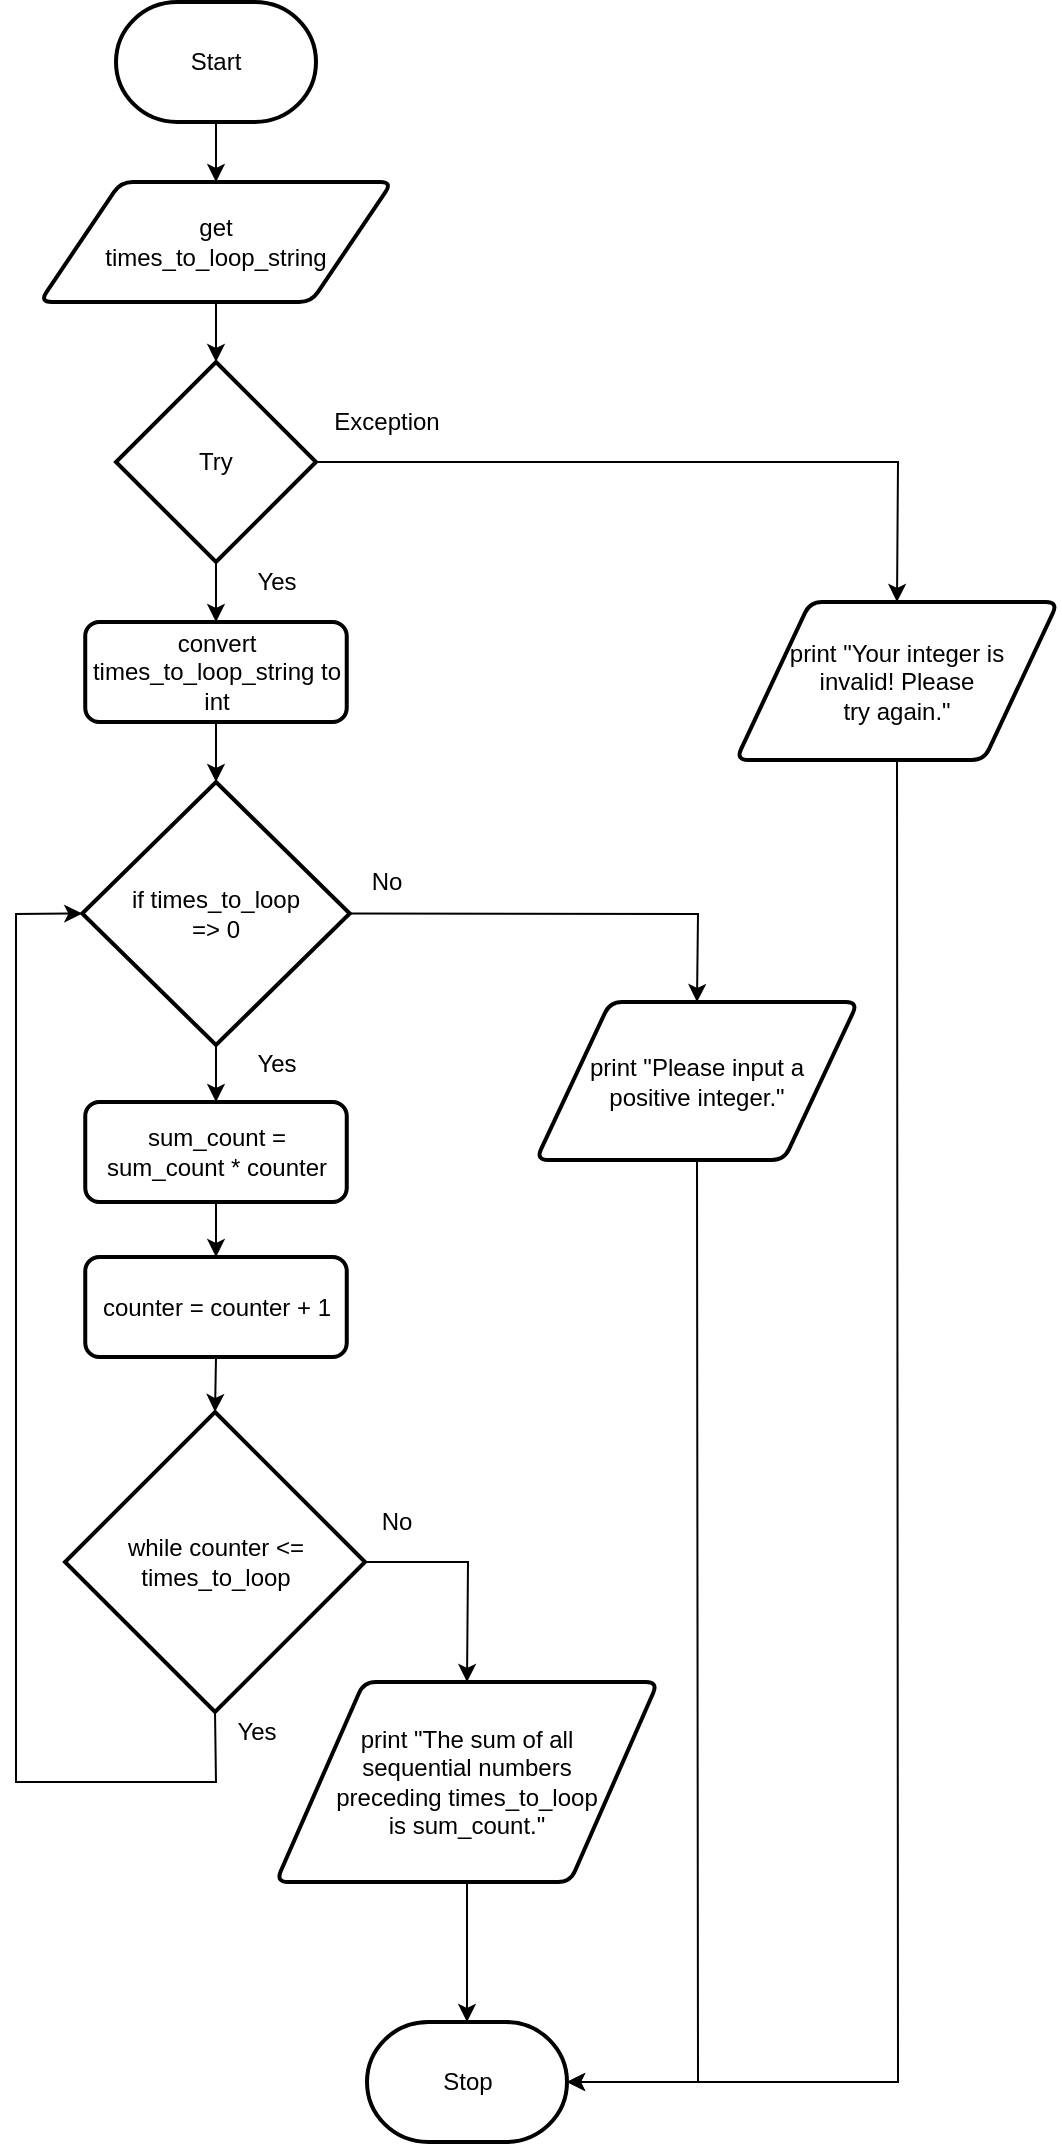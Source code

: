 <mxfile>
    <diagram id="JqOo338mFjRoOCTTENWM" name="Page-1">
        <mxGraphModel dx="1074" dy="755" grid="1" gridSize="10" guides="1" tooltips="1" connect="1" arrows="1" fold="1" page="1" pageScale="1" pageWidth="827" pageHeight="1169" math="0" shadow="0">
            <root>
                <mxCell id="0"/>
                <mxCell id="1" parent="0"/>
                <mxCell id="16" style="edgeStyle=none;rounded=0;html=1;exitX=0.5;exitY=1;exitDx=0;exitDy=0;exitPerimeter=0;entryX=0.5;entryY=0;entryDx=0;entryDy=0;" edge="1" parent="1" source="17" target="19">
                    <mxGeometry relative="1" as="geometry">
                        <mxPoint x="133" y="100" as="targetPoint"/>
                    </mxGeometry>
                </mxCell>
                <mxCell id="17" value="Start" style="strokeWidth=2;html=1;shape=mxgraph.flowchart.terminator;whiteSpace=wrap;" vertex="1" parent="1">
                    <mxGeometry x="90" y="20" width="100" height="60" as="geometry"/>
                </mxCell>
                <mxCell id="18" style="edgeStyle=none;rounded=0;html=1;" edge="1" parent="1" source="19" target="28">
                    <mxGeometry relative="1" as="geometry"/>
                </mxCell>
                <mxCell id="19" value="get&lt;br&gt;times_to_loop_string" style="shape=parallelogram;html=1;strokeWidth=2;perimeter=parallelogramPerimeter;whiteSpace=wrap;rounded=1;arcSize=12;size=0.23;" vertex="1" parent="1">
                    <mxGeometry x="51.88" y="110" width="176.25" height="60" as="geometry"/>
                </mxCell>
                <mxCell id="20" value="Stop" style="strokeWidth=2;html=1;shape=mxgraph.flowchart.terminator;whiteSpace=wrap;" vertex="1" parent="1">
                    <mxGeometry x="215.5" y="1030" width="100" height="60" as="geometry"/>
                </mxCell>
                <mxCell id="21" style="edgeStyle=none;html=1;exitX=0.5;exitY=1;exitDx=0;exitDy=0;exitPerimeter=0;entryX=0;entryY=0.5;entryDx=0;entryDy=0;entryPerimeter=0;rounded=0;" edge="1" parent="1" source="23" target="43">
                    <mxGeometry relative="1" as="geometry">
                        <Array as="points">
                            <mxPoint x="140" y="910"/>
                            <mxPoint x="40" y="910"/>
                            <mxPoint x="40" y="476"/>
                        </Array>
                    </mxGeometry>
                </mxCell>
                <mxCell id="22" style="edgeStyle=none;rounded=0;html=1;exitX=1;exitY=0.5;exitDx=0;exitDy=0;exitPerimeter=0;entryX=0.5;entryY=0;entryDx=0;entryDy=0;" edge="1" parent="1" source="23" target="34">
                    <mxGeometry relative="1" as="geometry">
                        <Array as="points">
                            <mxPoint x="266" y="800"/>
                        </Array>
                    </mxGeometry>
                </mxCell>
                <mxCell id="23" value="while counter &amp;lt;= times_to_loop" style="strokeWidth=2;html=1;shape=mxgraph.flowchart.decision;whiteSpace=wrap;" vertex="1" parent="1">
                    <mxGeometry x="64.51" y="725" width="150" height="150" as="geometry"/>
                </mxCell>
                <mxCell id="24" style="edgeStyle=none;html=1;exitX=0.5;exitY=1;exitDx=0;exitDy=0;entryX=1;entryY=0.5;entryDx=0;entryDy=0;entryPerimeter=0;rounded=0;" edge="1" parent="1" source="25" target="20">
                    <mxGeometry relative="1" as="geometry">
                        <Array as="points">
                            <mxPoint x="481" y="1060"/>
                        </Array>
                    </mxGeometry>
                </mxCell>
                <mxCell id="25" value="print &quot;Your integer is&lt;br&gt;invalid! Please &lt;br&gt;try again.&quot;" style="shape=parallelogram;html=1;strokeWidth=2;perimeter=parallelogramPerimeter;whiteSpace=wrap;rounded=1;arcSize=12;size=0.23;" vertex="1" parent="1">
                    <mxGeometry x="400" y="320" width="161" height="79" as="geometry"/>
                </mxCell>
                <mxCell id="26" style="edgeStyle=none;html=1;entryX=0.5;entryY=0;entryDx=0;entryDy=0;rounded=0;" edge="1" parent="1" source="28" target="25">
                    <mxGeometry relative="1" as="geometry">
                        <Array as="points">
                            <mxPoint x="481" y="250"/>
                        </Array>
                    </mxGeometry>
                </mxCell>
                <mxCell id="27" style="edgeStyle=none;rounded=0;html=1;" edge="1" parent="1" source="28" target="32">
                    <mxGeometry relative="1" as="geometry"/>
                </mxCell>
                <mxCell id="28" value="Try" style="strokeWidth=2;html=1;shape=mxgraph.flowchart.decision;whiteSpace=wrap;" vertex="1" parent="1">
                    <mxGeometry x="90" y="200" width="100" height="100" as="geometry"/>
                </mxCell>
                <mxCell id="29" value="Yes&lt;br&gt;" style="text;html=1;align=center;verticalAlign=middle;resizable=0;points=[];autosize=1;strokeColor=none;fillColor=none;" vertex="1" parent="1">
                    <mxGeometry x="150" y="541.48" width="40" height="20" as="geometry"/>
                </mxCell>
                <mxCell id="30" value="Exception" style="text;html=1;align=center;verticalAlign=middle;resizable=0;points=[];autosize=1;strokeColor=none;fillColor=none;" vertex="1" parent="1">
                    <mxGeometry x="190" y="220" width="70" height="20" as="geometry"/>
                </mxCell>
                <mxCell id="31" style="edgeStyle=none;rounded=0;html=1;exitX=0.5;exitY=1;exitDx=0;exitDy=0;entryX=0.5;entryY=0;entryDx=0;entryDy=0;entryPerimeter=0;" edge="1" parent="1" source="32" target="43">
                    <mxGeometry relative="1" as="geometry"/>
                </mxCell>
                <mxCell id="32" value="&lt;span&gt;convert times_to_loop_string to int&lt;/span&gt;" style="rounded=1;whiteSpace=wrap;html=1;absoluteArcSize=1;arcSize=14;strokeWidth=2;" vertex="1" parent="1">
                    <mxGeometry x="74.62" y="330" width="130.75" height="50" as="geometry"/>
                </mxCell>
                <mxCell id="33" style="edgeStyle=none;rounded=0;html=1;exitX=0.5;exitY=1;exitDx=0;exitDy=0;entryX=0.5;entryY=0;entryDx=0;entryDy=0;entryPerimeter=0;" edge="1" parent="1" source="34" target="20">
                    <mxGeometry relative="1" as="geometry"/>
                </mxCell>
                <mxCell id="34" value="print &quot;The sum of all &lt;br&gt;sequential numbers &lt;br&gt;preceding times_to_loop&lt;br&gt;is sum_count.&quot;" style="shape=parallelogram;html=1;strokeWidth=2;perimeter=parallelogramPerimeter;whiteSpace=wrap;rounded=1;arcSize=12;size=0.23;" vertex="1" parent="1">
                    <mxGeometry x="170" y="860" width="191" height="100" as="geometry"/>
                </mxCell>
                <mxCell id="35" value="No" style="text;html=1;align=center;verticalAlign=middle;resizable=0;points=[];autosize=1;strokeColor=none;fillColor=none;" vertex="1" parent="1">
                    <mxGeometry x="210" y="450" width="30" height="20" as="geometry"/>
                </mxCell>
                <mxCell id="36" value="Yes&lt;br&gt;" style="text;html=1;align=center;verticalAlign=middle;resizable=0;points=[];autosize=1;strokeColor=none;fillColor=none;" vertex="1" parent="1">
                    <mxGeometry x="150" y="300" width="40" height="20" as="geometry"/>
                </mxCell>
                <mxCell id="37" style="edgeStyle=none;html=1;exitX=0.5;exitY=1;exitDx=0;exitDy=0;entryX=0.5;entryY=0;entryDx=0;entryDy=0;" edge="1" parent="1" source="38" target="40">
                    <mxGeometry relative="1" as="geometry"/>
                </mxCell>
                <mxCell id="38" value="sum_count = sum_count * counter" style="rounded=1;whiteSpace=wrap;html=1;absoluteArcSize=1;arcSize=14;strokeWidth=2;" vertex="1" parent="1">
                    <mxGeometry x="74.63" y="570" width="130.75" height="50" as="geometry"/>
                </mxCell>
                <mxCell id="39" style="edgeStyle=none;html=1;exitX=0.5;exitY=1;exitDx=0;exitDy=0;entryX=0.5;entryY=0;entryDx=0;entryDy=0;entryPerimeter=0;" edge="1" parent="1" source="40" target="23">
                    <mxGeometry relative="1" as="geometry"/>
                </mxCell>
                <mxCell id="40" value="counter = counter + 1" style="rounded=1;whiteSpace=wrap;html=1;absoluteArcSize=1;arcSize=14;strokeWidth=2;" vertex="1" parent="1">
                    <mxGeometry x="74.63" y="647.5" width="130.75" height="50" as="geometry"/>
                </mxCell>
                <mxCell id="41" style="edgeStyle=none;rounded=0;html=1;exitX=1;exitY=0.5;exitDx=0;exitDy=0;exitPerimeter=0;entryX=0.5;entryY=0;entryDx=0;entryDy=0;" edge="1" parent="1" source="43" target="45">
                    <mxGeometry relative="1" as="geometry">
                        <mxPoint x="420.0" y="542.609" as="targetPoint"/>
                        <Array as="points">
                            <mxPoint x="381" y="476"/>
                        </Array>
                    </mxGeometry>
                </mxCell>
                <mxCell id="42" style="edgeStyle=none;html=1;exitX=0.5;exitY=1;exitDx=0;exitDy=0;exitPerimeter=0;entryX=0.5;entryY=0;entryDx=0;entryDy=0;" edge="1" parent="1" source="43" target="38">
                    <mxGeometry relative="1" as="geometry"/>
                </mxCell>
                <mxCell id="43" value="if times_to_loop&lt;br&gt;=&amp;gt; 0" style="strokeWidth=2;html=1;shape=mxgraph.flowchart.decision;whiteSpace=wrap;" vertex="1" parent="1">
                    <mxGeometry x="73.12" y="410" width="133.75" height="131.48" as="geometry"/>
                </mxCell>
                <mxCell id="44" style="edgeStyle=none;rounded=0;html=1;exitX=0.5;exitY=1;exitDx=0;exitDy=0;entryX=1;entryY=0.5;entryDx=0;entryDy=0;entryPerimeter=0;" edge="1" parent="1" source="45" target="20">
                    <mxGeometry relative="1" as="geometry">
                        <Array as="points">
                            <mxPoint x="381" y="1060"/>
                        </Array>
                    </mxGeometry>
                </mxCell>
                <mxCell id="45" value="print &quot;Please input a &lt;br&gt;positive integer.&quot;" style="shape=parallelogram;html=1;strokeWidth=2;perimeter=parallelogramPerimeter;whiteSpace=wrap;rounded=1;arcSize=12;size=0.23;" vertex="1" parent="1">
                    <mxGeometry x="300" y="520" width="161" height="79" as="geometry"/>
                </mxCell>
                <mxCell id="46" value="No" style="text;html=1;align=center;verticalAlign=middle;resizable=0;points=[];autosize=1;strokeColor=none;fillColor=none;" vertex="1" parent="1">
                    <mxGeometry x="214.51" y="770" width="30" height="20" as="geometry"/>
                </mxCell>
                <mxCell id="47" value="Yes&lt;br&gt;" style="text;html=1;align=center;verticalAlign=middle;resizable=0;points=[];autosize=1;strokeColor=none;fillColor=none;" vertex="1" parent="1">
                    <mxGeometry x="140" y="875" width="40" height="20" as="geometry"/>
                </mxCell>
            </root>
        </mxGraphModel>
    </diagram>
</mxfile>